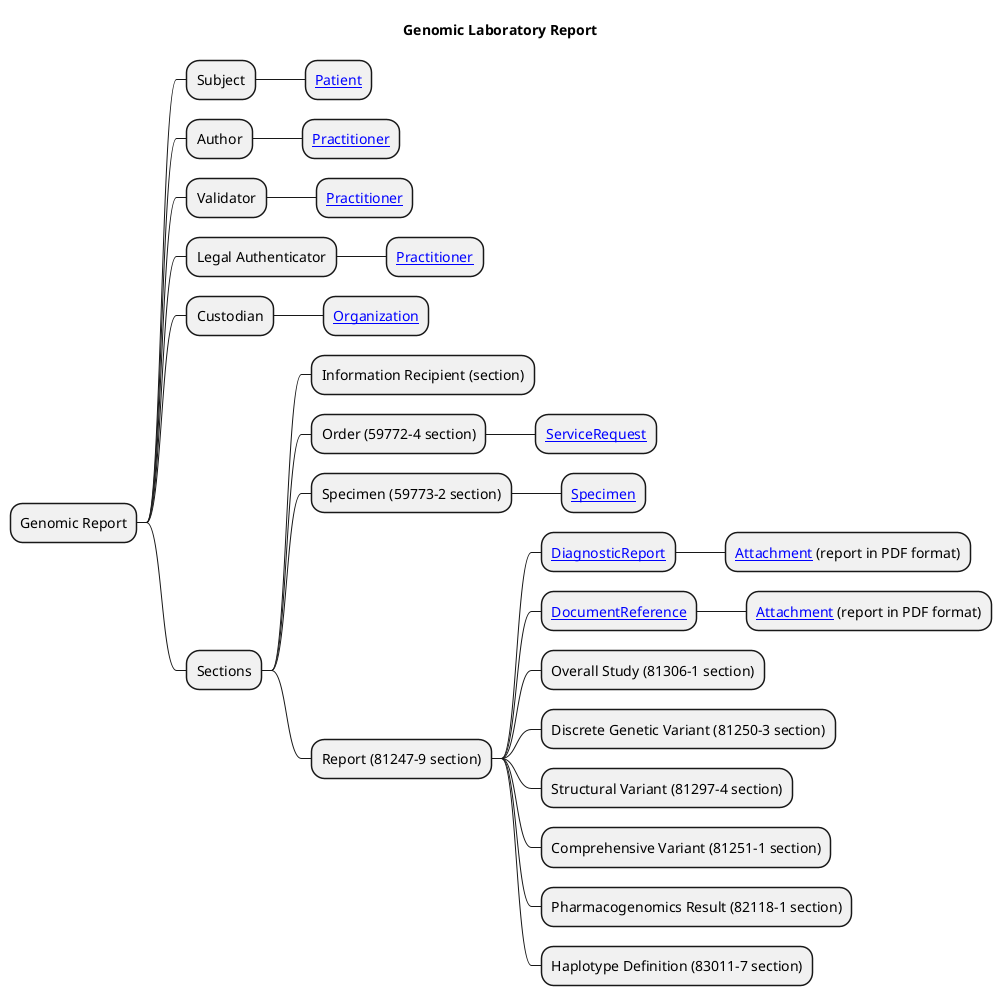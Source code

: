 @startmindmap

title "Genomic Laboratory Report"

* Genomic Report
** Subject
*** [[StructureDefinition-Patient.html Patient]]
** Author
*** [[StructureDefinition-Practitioner.html Practitioner]]
** Validator
*** [[StructureDefinition-Practitioner.html Practitioner]]
** Legal Authenticator
*** [[StructureDefinition-Practitioner.html Practitioner]]
** Custodian
*** [[StructureDefinition-Organization.html Organization]]
** Sections
*** Information Recipient (section)
*** Order (59772-4 section)
**** [[StructureDefinition-ServiceRequest.html ServiceRequest]]
*** Specimen (59773-2 section)
**** [[StructureDefinition-Specimen.html Specimen]]
*** Report (81247-9 section)
**** [[StructureDefinition-DiagnosticReport.html DiagnosticReport]]
***** [[StructureDefinition-NWAttachment.html Attachment]] (report in PDF format)
**** [[StructureDefinition-DocumentReference.html DocumentReference]]
***** [[StructureDefinition-NWAttachment.html Attachment]] (report in PDF format)
**** Overall Study (81306-1 section)
**** Discrete Genetic Variant (81250-3 section)
**** Structural Variant (81297-4 section)
**** Comprehensive Variant (81251-1 section)
**** Pharmacogenomics Result (82118-1 section)
**** Haplotype Definition (83011-7 section)


@endmindmap
